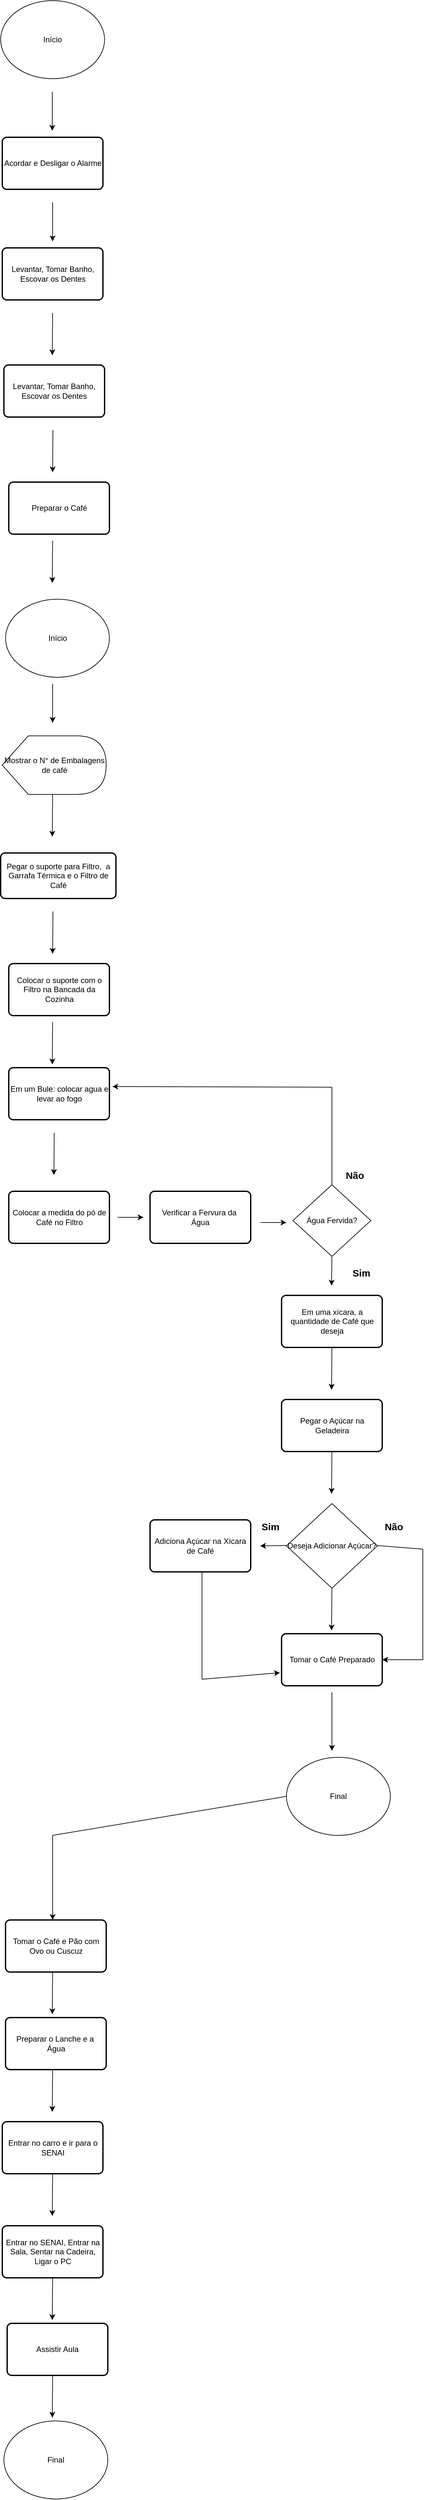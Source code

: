<mxfile version="22.0.8" type="github">
  <diagram name="Rotina-1" id="LGk8vIT0wlEcZePuFMSn">
    <mxGraphModel dx="1434" dy="774" grid="1" gridSize="10" guides="1" tooltips="1" connect="1" arrows="1" fold="1" page="1" pageScale="1" pageWidth="827" pageHeight="1169" math="0" shadow="0">
      <root>
        <mxCell id="0" />
        <mxCell id="1" parent="0" />
        <mxCell id="YNSaIWkpB4IxSgvjuZkx-1" value="" style="endArrow=classic;html=1;rounded=0;" edge="1" parent="1">
          <mxGeometry width="50" height="50" relative="1" as="geometry">
            <mxPoint x="119.5" y="170" as="sourcePoint" />
            <mxPoint x="119.5" y="230" as="targetPoint" />
          </mxGeometry>
        </mxCell>
        <mxCell id="YNSaIWkpB4IxSgvjuZkx-2" value="" style="endArrow=classic;html=1;rounded=0;" edge="1" parent="1">
          <mxGeometry width="50" height="50" relative="1" as="geometry">
            <mxPoint x="120" y="340" as="sourcePoint" />
            <mxPoint x="120" y="400" as="targetPoint" />
          </mxGeometry>
        </mxCell>
        <mxCell id="YNSaIWkpB4IxSgvjuZkx-4" value="" style="endArrow=classic;html=1;rounded=0;" edge="1" parent="1">
          <mxGeometry width="50" height="50" relative="1" as="geometry">
            <mxPoint x="120" y="510" as="sourcePoint" />
            <mxPoint x="119.5" y="575" as="targetPoint" />
          </mxGeometry>
        </mxCell>
        <mxCell id="YNSaIWkpB4IxSgvjuZkx-5" value="" style="endArrow=classic;html=1;rounded=0;" edge="1" parent="1">
          <mxGeometry width="50" height="50" relative="1" as="geometry">
            <mxPoint x="120.5" y="690" as="sourcePoint" />
            <mxPoint x="120" y="755" as="targetPoint" />
          </mxGeometry>
        </mxCell>
        <mxCell id="YNSaIWkpB4IxSgvjuZkx-6" value="Preparar o Café" style="rounded=1;whiteSpace=wrap;html=1;absoluteArcSize=1;arcSize=14;strokeWidth=2;" vertex="1" parent="1">
          <mxGeometry x="52.5" y="770" width="155" height="80" as="geometry" />
        </mxCell>
        <mxCell id="YNSaIWkpB4IxSgvjuZkx-7" value="" style="endArrow=classic;html=1;rounded=0;" edge="1" parent="1">
          <mxGeometry width="50" height="50" relative="1" as="geometry">
            <mxPoint x="120" y="860" as="sourcePoint" />
            <mxPoint x="119.5" y="925" as="targetPoint" />
          </mxGeometry>
        </mxCell>
        <mxCell id="YNSaIWkpB4IxSgvjuZkx-36" value="Início" style="ellipse;whiteSpace=wrap;html=1;" vertex="1" parent="1">
          <mxGeometry x="40" y="30" width="160" height="120" as="geometry" />
        </mxCell>
        <mxCell id="YNSaIWkpB4IxSgvjuZkx-37" value="Acordar e Desligar o Alarme" style="rounded=1;whiteSpace=wrap;html=1;absoluteArcSize=1;arcSize=14;strokeWidth=2;" vertex="1" parent="1">
          <mxGeometry x="42.5" y="240" width="155" height="80" as="geometry" />
        </mxCell>
        <mxCell id="YNSaIWkpB4IxSgvjuZkx-38" value="Levantar, Tomar Banho, Escovar os Dentes" style="rounded=1;whiteSpace=wrap;html=1;absoluteArcSize=1;arcSize=14;strokeWidth=2;" vertex="1" parent="1">
          <mxGeometry x="42.5" y="410" width="155" height="80" as="geometry" />
        </mxCell>
        <mxCell id="YNSaIWkpB4IxSgvjuZkx-39" value="Levantar, Tomar Banho, Escovar os Dentes" style="rounded=1;whiteSpace=wrap;html=1;absoluteArcSize=1;arcSize=14;strokeWidth=2;" vertex="1" parent="1">
          <mxGeometry x="45" y="590" width="155" height="80" as="geometry" />
        </mxCell>
        <mxCell id="YNSaIWkpB4IxSgvjuZkx-158" value="Mostrar o N° de Embalagens de café" style="shape=display;whiteSpace=wrap;html=1;" vertex="1" parent="1">
          <mxGeometry x="42.5" y="1160" width="160" height="90" as="geometry" />
        </mxCell>
        <mxCell id="YNSaIWkpB4IxSgvjuZkx-159" value="" style="endArrow=classic;html=1;rounded=0;" edge="1" parent="1">
          <mxGeometry width="50" height="50" relative="1" as="geometry">
            <mxPoint x="120" y="1080" as="sourcePoint" />
            <mxPoint x="120" y="1140" as="targetPoint" />
          </mxGeometry>
        </mxCell>
        <mxCell id="YNSaIWkpB4IxSgvjuZkx-161" value="" style="endArrow=classic;html=1;rounded=0;" edge="1" parent="1">
          <mxGeometry width="50" height="50" relative="1" as="geometry">
            <mxPoint x="120" y="1250" as="sourcePoint" />
            <mxPoint x="119.5" y="1315" as="targetPoint" />
          </mxGeometry>
        </mxCell>
        <mxCell id="YNSaIWkpB4IxSgvjuZkx-162" value="Pegar o suporte para Filtro,&amp;nbsp; a Garrafa Térmica e o Filtro de Café" style="rounded=1;whiteSpace=wrap;html=1;absoluteArcSize=1;arcSize=14;strokeWidth=2;" vertex="1" parent="1">
          <mxGeometry x="40" y="1340" width="177.5" height="70" as="geometry" />
        </mxCell>
        <mxCell id="YNSaIWkpB4IxSgvjuZkx-163" value="" style="endArrow=classic;html=1;rounded=0;" edge="1" parent="1">
          <mxGeometry width="50" height="50" relative="1" as="geometry">
            <mxPoint x="120.5" y="1430" as="sourcePoint" />
            <mxPoint x="120" y="1495" as="targetPoint" />
          </mxGeometry>
        </mxCell>
        <mxCell id="YNSaIWkpB4IxSgvjuZkx-164" value="Colocar o suporte com o Filtro na Bancada da Cozinha" style="rounded=1;whiteSpace=wrap;html=1;absoluteArcSize=1;arcSize=14;strokeWidth=2;" vertex="1" parent="1">
          <mxGeometry x="52.5" y="1510" width="155" height="80" as="geometry" />
        </mxCell>
        <mxCell id="YNSaIWkpB4IxSgvjuZkx-165" value="" style="endArrow=classic;html=1;rounded=0;" edge="1" parent="1">
          <mxGeometry width="50" height="50" relative="1" as="geometry">
            <mxPoint x="120" y="1600" as="sourcePoint" />
            <mxPoint x="119.5" y="1665" as="targetPoint" />
          </mxGeometry>
        </mxCell>
        <mxCell id="YNSaIWkpB4IxSgvjuZkx-166" value="Em um Bule: colocar agua e levar ao fogo" style="rounded=1;whiteSpace=wrap;html=1;absoluteArcSize=1;arcSize=14;strokeWidth=2;" vertex="1" parent="1">
          <mxGeometry x="52.5" y="1670" width="155" height="80" as="geometry" />
        </mxCell>
        <mxCell id="YNSaIWkpB4IxSgvjuZkx-167" value="" style="endArrow=classic;html=1;rounded=0;" edge="1" parent="1">
          <mxGeometry width="50" height="50" relative="1" as="geometry">
            <mxPoint x="122.5" y="1770" as="sourcePoint" />
            <mxPoint x="122" y="1835" as="targetPoint" />
          </mxGeometry>
        </mxCell>
        <mxCell id="YNSaIWkpB4IxSgvjuZkx-168" value="Colocar a medida do pó de Café no Filtro " style="rounded=1;whiteSpace=wrap;html=1;absoluteArcSize=1;arcSize=14;strokeWidth=2;" vertex="1" parent="1">
          <mxGeometry x="52.5" y="1860" width="155" height="80" as="geometry" />
        </mxCell>
        <mxCell id="YNSaIWkpB4IxSgvjuZkx-169" value="" style="endArrow=classic;html=1;rounded=0;" edge="1" parent="1">
          <mxGeometry width="50" height="50" relative="1" as="geometry">
            <mxPoint x="220" y="1900" as="sourcePoint" />
            <mxPoint x="260" y="1900" as="targetPoint" />
          </mxGeometry>
        </mxCell>
        <mxCell id="YNSaIWkpB4IxSgvjuZkx-170" value="&lt;div&gt;Verificar a Fervura da&amp;nbsp;&lt;/div&gt;&lt;div&gt;Água&lt;/div&gt;" style="rounded=1;whiteSpace=wrap;html=1;absoluteArcSize=1;arcSize=14;strokeWidth=2;" vertex="1" parent="1">
          <mxGeometry x="270" y="1860" width="155" height="80" as="geometry" />
        </mxCell>
        <mxCell id="YNSaIWkpB4IxSgvjuZkx-171" value="" style="endArrow=classic;html=1;rounded=0;" edge="1" parent="1">
          <mxGeometry width="50" height="50" relative="1" as="geometry">
            <mxPoint x="440" y="1908" as="sourcePoint" />
            <mxPoint x="480" y="1908" as="targetPoint" />
          </mxGeometry>
        </mxCell>
        <mxCell id="YNSaIWkpB4IxSgvjuZkx-172" value="Água Fervida?" style="rhombus;whiteSpace=wrap;html=1;" vertex="1" parent="1">
          <mxGeometry x="490" y="1850" width="120" height="110" as="geometry" />
        </mxCell>
        <mxCell id="YNSaIWkpB4IxSgvjuZkx-173" value="" style="endArrow=classic;html=1;rounded=0;exitX=0.5;exitY=1;exitDx=0;exitDy=0;" edge="1" parent="1" source="YNSaIWkpB4IxSgvjuZkx-172">
          <mxGeometry width="50" height="50" relative="1" as="geometry">
            <mxPoint x="550" y="1970" as="sourcePoint" />
            <mxPoint x="549.5" y="2005" as="targetPoint" />
          </mxGeometry>
        </mxCell>
        <mxCell id="YNSaIWkpB4IxSgvjuZkx-174" value="Não" style="text;html=1;align=center;verticalAlign=middle;resizable=0;points=[];autosize=1;strokeColor=none;fillColor=none;fontSize=15;fontStyle=1" vertex="1" parent="1">
          <mxGeometry x="560" y="1820" width="50" height="30" as="geometry" />
        </mxCell>
        <mxCell id="YNSaIWkpB4IxSgvjuZkx-175" value="Sim" style="text;html=1;align=center;verticalAlign=middle;resizable=0;points=[];autosize=1;strokeColor=none;fillColor=none;fontSize=15;fontStyle=1" vertex="1" parent="1">
          <mxGeometry x="570" y="1970" width="50" height="30" as="geometry" />
        </mxCell>
        <mxCell id="YNSaIWkpB4IxSgvjuZkx-176" value="" style="endArrow=none;html=1;rounded=0;" edge="1" parent="1">
          <mxGeometry width="50" height="50" relative="1" as="geometry">
            <mxPoint x="550" y="1850" as="sourcePoint" />
            <mxPoint x="550" y="1700" as="targetPoint" />
          </mxGeometry>
        </mxCell>
        <mxCell id="YNSaIWkpB4IxSgvjuZkx-177" value="" style="endArrow=classic;html=1;rounded=0;entryX=1.029;entryY=0.363;entryDx=0;entryDy=0;entryPerimeter=0;" edge="1" parent="1" target="YNSaIWkpB4IxSgvjuZkx-166">
          <mxGeometry width="50" height="50" relative="1" as="geometry">
            <mxPoint x="550" y="1700" as="sourcePoint" />
            <mxPoint x="600" y="1650" as="targetPoint" />
          </mxGeometry>
        </mxCell>
        <mxCell id="YNSaIWkpB4IxSgvjuZkx-178" value="&lt;div&gt;Em uma xícara, a quantidade de Café que deseja&lt;br&gt;&lt;/div&gt;" style="rounded=1;whiteSpace=wrap;html=1;absoluteArcSize=1;arcSize=14;strokeWidth=2;" vertex="1" parent="1">
          <mxGeometry x="472.5" y="2020" width="155" height="80" as="geometry" />
        </mxCell>
        <mxCell id="YNSaIWkpB4IxSgvjuZkx-179" value="" style="endArrow=classic;html=1;rounded=0;" edge="1" parent="1">
          <mxGeometry width="50" height="50" relative="1" as="geometry">
            <mxPoint x="550" y="2100" as="sourcePoint" />
            <mxPoint x="549.5" y="2165" as="targetPoint" />
          </mxGeometry>
        </mxCell>
        <mxCell id="YNSaIWkpB4IxSgvjuZkx-180" value="Pegar o Açúcar na Geladeira" style="rounded=1;whiteSpace=wrap;html=1;absoluteArcSize=1;arcSize=14;strokeWidth=2;" vertex="1" parent="1">
          <mxGeometry x="472.5" y="2180" width="155" height="80" as="geometry" />
        </mxCell>
        <mxCell id="YNSaIWkpB4IxSgvjuZkx-181" value="" style="endArrow=classic;html=1;rounded=0;" edge="1" parent="1">
          <mxGeometry width="50" height="50" relative="1" as="geometry">
            <mxPoint x="550" y="2260" as="sourcePoint" />
            <mxPoint x="549.5" y="2325" as="targetPoint" />
          </mxGeometry>
        </mxCell>
        <mxCell id="YNSaIWkpB4IxSgvjuZkx-182" value="Deseja Adicionar Açúcar?" style="rhombus;whiteSpace=wrap;html=1;" vertex="1" parent="1">
          <mxGeometry x="480" y="2340" width="140" height="130" as="geometry" />
        </mxCell>
        <mxCell id="YNSaIWkpB4IxSgvjuZkx-183" value="" style="endArrow=classic;html=1;rounded=0;exitX=0.5;exitY=1;exitDx=0;exitDy=0;" edge="1" parent="1">
          <mxGeometry width="50" height="50" relative="1" as="geometry">
            <mxPoint x="480" y="2404.5" as="sourcePoint" />
            <mxPoint x="439.5" y="2405" as="targetPoint" />
          </mxGeometry>
        </mxCell>
        <mxCell id="YNSaIWkpB4IxSgvjuZkx-184" value="Sim" style="text;html=1;align=center;verticalAlign=middle;resizable=0;points=[];autosize=1;strokeColor=none;fillColor=none;fontSize=15;fontStyle=1" vertex="1" parent="1">
          <mxGeometry x="430" y="2360" width="50" height="30" as="geometry" />
        </mxCell>
        <mxCell id="YNSaIWkpB4IxSgvjuZkx-185" value="Não" style="text;html=1;align=center;verticalAlign=middle;resizable=0;points=[];autosize=1;strokeColor=none;fillColor=none;fontSize=15;fontStyle=1" vertex="1" parent="1">
          <mxGeometry x="620" y="2360" width="50" height="30" as="geometry" />
        </mxCell>
        <mxCell id="YNSaIWkpB4IxSgvjuZkx-186" value="Adiciona Açúcar na Xícara de Café" style="rounded=1;whiteSpace=wrap;html=1;absoluteArcSize=1;arcSize=14;strokeWidth=2;" vertex="1" parent="1">
          <mxGeometry x="270" y="2365" width="155" height="80" as="geometry" />
        </mxCell>
        <mxCell id="YNSaIWkpB4IxSgvjuZkx-187" value="" style="endArrow=classic;html=1;rounded=0;" edge="1" parent="1">
          <mxGeometry width="50" height="50" relative="1" as="geometry">
            <mxPoint x="550" y="2470" as="sourcePoint" />
            <mxPoint x="549.5" y="2535" as="targetPoint" />
          </mxGeometry>
        </mxCell>
        <mxCell id="YNSaIWkpB4IxSgvjuZkx-188" value="Tomar o Café Preparado" style="rounded=1;whiteSpace=wrap;html=1;absoluteArcSize=1;arcSize=14;strokeWidth=2;" vertex="1" parent="1">
          <mxGeometry x="472.5" y="2540" width="155" height="80" as="geometry" />
        </mxCell>
        <mxCell id="YNSaIWkpB4IxSgvjuZkx-189" value="" style="endArrow=none;html=1;rounded=0;" edge="1" parent="1">
          <mxGeometry width="50" height="50" relative="1" as="geometry">
            <mxPoint x="620" y="2404.5" as="sourcePoint" />
            <mxPoint x="690" y="2410" as="targetPoint" />
          </mxGeometry>
        </mxCell>
        <mxCell id="YNSaIWkpB4IxSgvjuZkx-190" value="" style="endArrow=none;html=1;rounded=0;" edge="1" parent="1">
          <mxGeometry width="50" height="50" relative="1" as="geometry">
            <mxPoint x="690" y="2580" as="sourcePoint" />
            <mxPoint x="690" y="2410" as="targetPoint" />
          </mxGeometry>
        </mxCell>
        <mxCell id="YNSaIWkpB4IxSgvjuZkx-191" value="" style="endArrow=classic;html=1;rounded=0;entryX=1;entryY=0.5;entryDx=0;entryDy=0;" edge="1" parent="1" target="YNSaIWkpB4IxSgvjuZkx-188">
          <mxGeometry width="50" height="50" relative="1" as="geometry">
            <mxPoint x="690" y="2580" as="sourcePoint" />
            <mxPoint x="740" y="2530" as="targetPoint" />
          </mxGeometry>
        </mxCell>
        <mxCell id="YNSaIWkpB4IxSgvjuZkx-192" value="" style="endArrow=classic;html=1;rounded=0;entryX=0.5;entryY=0;entryDx=0;entryDy=0;" edge="1" parent="1">
          <mxGeometry width="50" height="50" relative="1" as="geometry">
            <mxPoint x="550" y="2630" as="sourcePoint" />
            <mxPoint x="550" y="2720" as="targetPoint" />
          </mxGeometry>
        </mxCell>
        <mxCell id="YNSaIWkpB4IxSgvjuZkx-193" value="" style="endArrow=none;html=1;rounded=0;" edge="1" parent="1">
          <mxGeometry width="50" height="50" relative="1" as="geometry">
            <mxPoint x="350" y="2610" as="sourcePoint" />
            <mxPoint x="350" y="2445" as="targetPoint" />
          </mxGeometry>
        </mxCell>
        <mxCell id="YNSaIWkpB4IxSgvjuZkx-194" value="" style="endArrow=classic;html=1;rounded=0;" edge="1" parent="1">
          <mxGeometry width="50" height="50" relative="1" as="geometry">
            <mxPoint x="350" y="2610" as="sourcePoint" />
            <mxPoint x="470" y="2600" as="targetPoint" />
          </mxGeometry>
        </mxCell>
        <mxCell id="YNSaIWkpB4IxSgvjuZkx-195" value="Final" style="ellipse;whiteSpace=wrap;html=1;" vertex="1" parent="1">
          <mxGeometry x="480" y="2730" width="160" height="120" as="geometry" />
        </mxCell>
        <mxCell id="YNSaIWkpB4IxSgvjuZkx-196" value="Início" style="ellipse;whiteSpace=wrap;html=1;" vertex="1" parent="1">
          <mxGeometry x="47.5" y="950" width="160" height="120" as="geometry" />
        </mxCell>
        <mxCell id="YNSaIWkpB4IxSgvjuZkx-197" value="" style="endArrow=none;html=1;rounded=0;" edge="1" parent="1">
          <mxGeometry width="50" height="50" relative="1" as="geometry">
            <mxPoint x="120" y="2850" as="sourcePoint" />
            <mxPoint x="480" y="2790" as="targetPoint" />
          </mxGeometry>
        </mxCell>
        <mxCell id="YNSaIWkpB4IxSgvjuZkx-198" value="" style="endArrow=none;html=1;rounded=0;" edge="1" parent="1">
          <mxGeometry width="50" height="50" relative="1" as="geometry">
            <mxPoint x="120" y="2930" as="sourcePoint" />
            <mxPoint x="120" y="2850" as="targetPoint" />
          </mxGeometry>
        </mxCell>
        <mxCell id="YNSaIWkpB4IxSgvjuZkx-199" value="" style="endArrow=classic;html=1;rounded=0;" edge="1" parent="1">
          <mxGeometry width="50" height="50" relative="1" as="geometry">
            <mxPoint x="120" y="2930" as="sourcePoint" />
            <mxPoint x="120" y="2980" as="targetPoint" />
          </mxGeometry>
        </mxCell>
        <mxCell id="YNSaIWkpB4IxSgvjuZkx-200" value="Tomar o Café e Pão com Ovo ou Cuscuz" style="rounded=1;whiteSpace=wrap;html=1;absoluteArcSize=1;arcSize=14;strokeWidth=2;" vertex="1" parent="1">
          <mxGeometry x="47.5" y="2980" width="155" height="80" as="geometry" />
        </mxCell>
        <mxCell id="YNSaIWkpB4IxSgvjuZkx-201" value="" style="endArrow=classic;html=1;rounded=0;" edge="1" parent="1">
          <mxGeometry width="50" height="50" relative="1" as="geometry">
            <mxPoint x="120" y="3060" as="sourcePoint" />
            <mxPoint x="119.5" y="3125" as="targetPoint" />
          </mxGeometry>
        </mxCell>
        <mxCell id="YNSaIWkpB4IxSgvjuZkx-202" value="&lt;div&gt;Preparar o Lanche e a&amp;nbsp;&lt;/div&gt;&lt;div&gt;Água&lt;/div&gt;" style="rounded=1;whiteSpace=wrap;html=1;absoluteArcSize=1;arcSize=14;strokeWidth=2;" vertex="1" parent="1">
          <mxGeometry x="47.5" y="3130" width="155" height="80" as="geometry" />
        </mxCell>
        <mxCell id="YNSaIWkpB4IxSgvjuZkx-203" value="" style="endArrow=classic;html=1;rounded=0;" edge="1" parent="1">
          <mxGeometry width="50" height="50" relative="1" as="geometry">
            <mxPoint x="120" y="3210" as="sourcePoint" />
            <mxPoint x="119.5" y="3275" as="targetPoint" />
          </mxGeometry>
        </mxCell>
        <mxCell id="YNSaIWkpB4IxSgvjuZkx-204" value="Entrar no carro e ir para o SENAI" style="rounded=1;whiteSpace=wrap;html=1;absoluteArcSize=1;arcSize=14;strokeWidth=2;" vertex="1" parent="1">
          <mxGeometry x="42.5" y="3290" width="155" height="80" as="geometry" />
        </mxCell>
        <mxCell id="YNSaIWkpB4IxSgvjuZkx-205" value="" style="endArrow=classic;html=1;rounded=0;" edge="1" parent="1">
          <mxGeometry width="50" height="50" relative="1" as="geometry">
            <mxPoint x="120" y="3370" as="sourcePoint" />
            <mxPoint x="119.5" y="3435" as="targetPoint" />
          </mxGeometry>
        </mxCell>
        <mxCell id="YNSaIWkpB4IxSgvjuZkx-206" value="Entrar no SENAI, Entrar na Sala, Sentar na Cadeira, Ligar o PC" style="rounded=1;whiteSpace=wrap;html=1;absoluteArcSize=1;arcSize=14;strokeWidth=2;" vertex="1" parent="1">
          <mxGeometry x="42.5" y="3450" width="155" height="80" as="geometry" />
        </mxCell>
        <mxCell id="YNSaIWkpB4IxSgvjuZkx-207" value="" style="endArrow=classic;html=1;rounded=0;" edge="1" parent="1">
          <mxGeometry width="50" height="50" relative="1" as="geometry">
            <mxPoint x="120" y="3530" as="sourcePoint" />
            <mxPoint x="119.5" y="3595" as="targetPoint" />
          </mxGeometry>
        </mxCell>
        <mxCell id="YNSaIWkpB4IxSgvjuZkx-208" value="Assistir Aula" style="rounded=1;whiteSpace=wrap;html=1;absoluteArcSize=1;arcSize=14;strokeWidth=2;" vertex="1" parent="1">
          <mxGeometry x="50" y="3600" width="155" height="80" as="geometry" />
        </mxCell>
        <mxCell id="YNSaIWkpB4IxSgvjuZkx-209" value="" style="endArrow=classic;html=1;rounded=0;" edge="1" parent="1">
          <mxGeometry width="50" height="50" relative="1" as="geometry">
            <mxPoint x="120" y="3680" as="sourcePoint" />
            <mxPoint x="119.5" y="3745" as="targetPoint" />
          </mxGeometry>
        </mxCell>
        <mxCell id="YNSaIWkpB4IxSgvjuZkx-210" value="Final" style="ellipse;whiteSpace=wrap;html=1;" vertex="1" parent="1">
          <mxGeometry x="45" y="3750" width="160" height="120" as="geometry" />
        </mxCell>
      </root>
    </mxGraphModel>
  </diagram>
</mxfile>
